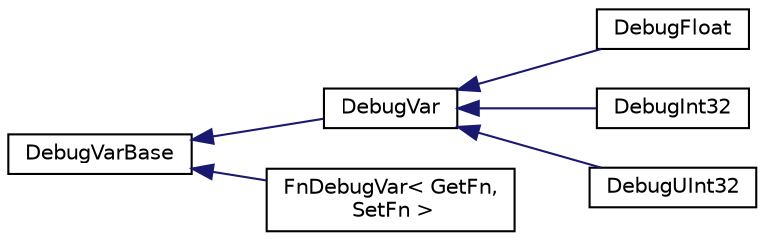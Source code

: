 digraph "Graphical Class Hierarchy"
{
 // LATEX_PDF_SIZE
  edge [fontname="Helvetica",fontsize="10",labelfontname="Helvetica",labelfontsize="10"];
  node [fontname="Helvetica",fontsize="10",shape=record];
  rankdir="LR";
  Node0 [label="DebugVarBase",height=0.2,width=0.4,color="black", fillcolor="white", style="filled",URL="$classDebugVarBase.html",tooltip=" "];
  Node0 -> Node1 [dir="back",color="midnightblue",fontsize="10",style="solid",fontname="Helvetica"];
  Node1 [label="DebugVar",height=0.2,width=0.4,color="black", fillcolor="white", style="filled",URL="$classDebugVar.html",tooltip=" "];
  Node1 -> Node2 [dir="back",color="midnightblue",fontsize="10",style="solid",fontname="Helvetica"];
  Node2 [label="DebugFloat",height=0.2,width=0.4,color="black", fillcolor="white", style="filled",URL="$classDebugFloat.html",tooltip=" "];
  Node1 -> Node3 [dir="back",color="midnightblue",fontsize="10",style="solid",fontname="Helvetica"];
  Node3 [label="DebugInt32",height=0.2,width=0.4,color="black", fillcolor="white", style="filled",URL="$classDebugInt32.html",tooltip=" "];
  Node1 -> Node4 [dir="back",color="midnightblue",fontsize="10",style="solid",fontname="Helvetica"];
  Node4 [label="DebugUInt32",height=0.2,width=0.4,color="black", fillcolor="white", style="filled",URL="$classDebugUInt32.html",tooltip=" "];
  Node0 -> Node5 [dir="back",color="midnightblue",fontsize="10",style="solid",fontname="Helvetica"];
  Node5 [label="FnDebugVar\< GetFn,\l SetFn \>",height=0.2,width=0.4,color="black", fillcolor="white", style="filled",URL="$classFnDebugVar.html",tooltip=" "];
}
